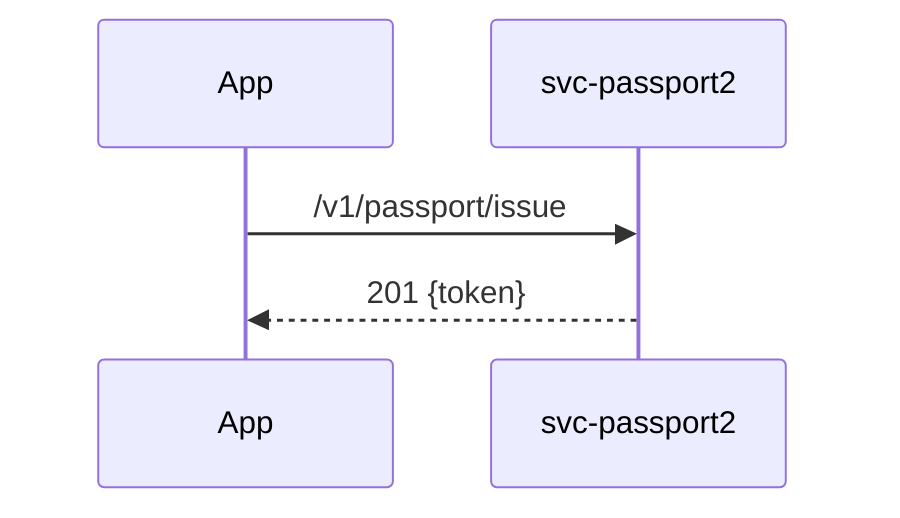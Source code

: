 %% Mermaid sequence (placeholder)
sequenceDiagram
  participant App
  participant P as svc-passport2
  App->>P: /v1/passport/issue
  P-->>App: 201 {token}